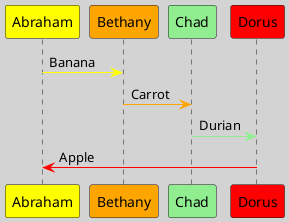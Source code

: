 @startuml exchange
skinparam BackgroundColor #lightgrey
participant "Abraham" as A #yellow
participant "Bethany" as B #orange
participant "Chad" as C #lightgreen
participant "Dorus" as D #red
A -[#yellow]> B: Banana
B -[#orange]> C: Carrot
C -[#lightgreen]> D: Durian
D -[#red]> A: Apple
@enduml
